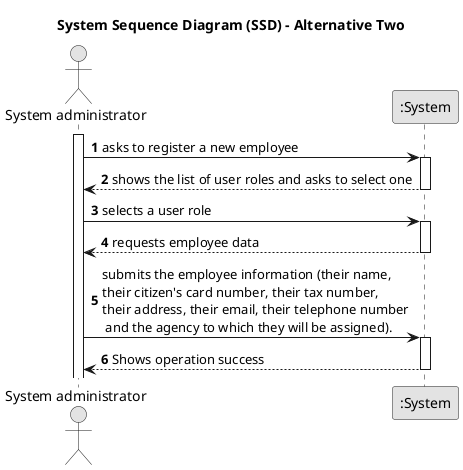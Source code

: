 @startuml
skinparam monochrome true
skinparam packageStyle rectangle
skinparam shadowing false

title System Sequence Diagram (SSD) - Alternative Two

autonumber

actor "System administrator" as Employee
participant ":System" as System

activate Employee

    Employee -> System : asks to register a new employee
    activate System

        System --> Employee : shows the list of user roles and asks to select one
    deactivate System

    Employee -> System : selects a user role
    activate System

        System --> Employee : requests employee data
    deactivate System

    Employee -> System : submits the employee information (their name, \ntheir citizen's card number, their tax number, \ntheir address, their email, their telephone number\n and the agency to which they will be assigned).
    activate System

        System --> Employee : Shows operation success
    deactivate System
@enduml